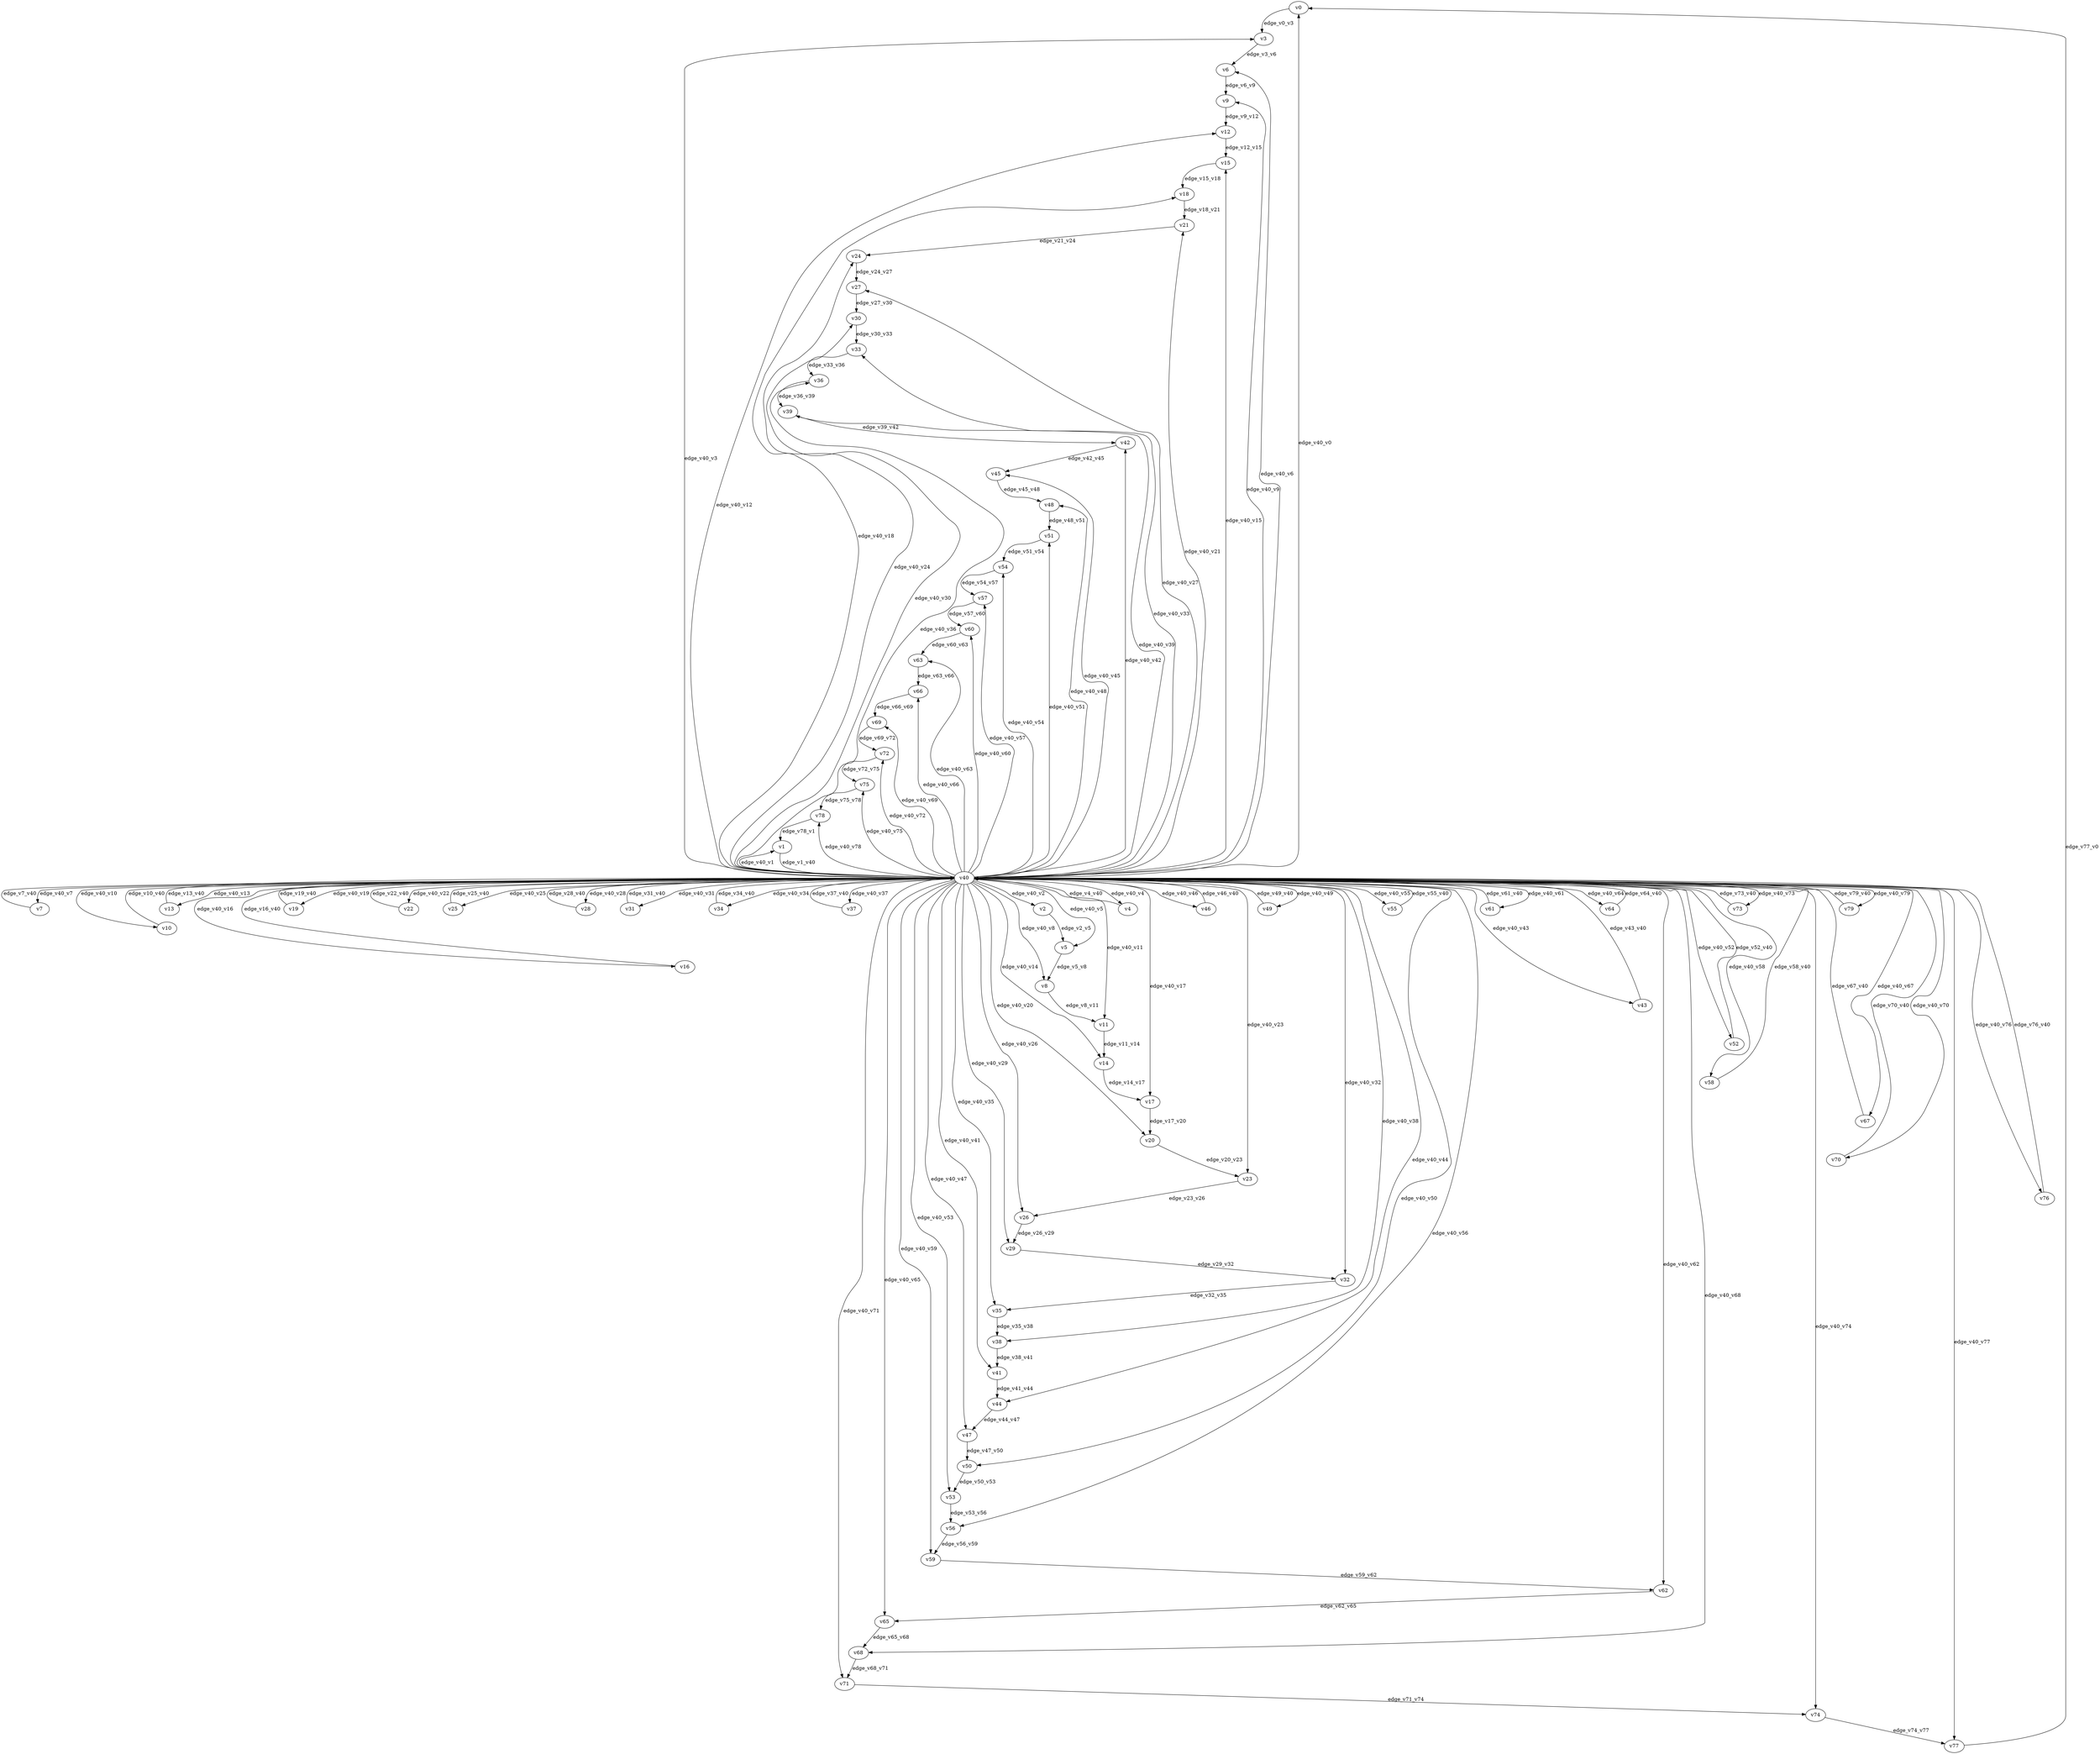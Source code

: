 digraph test119 {
    // Discounted game test case
    // Vertex properties: name [player=X]
    // Edge properties: [weight=Y, discount=Z]

    v0 [name="v0", player=0];
    v1 [name="v1", player=1];
    v2 [name="v2", player=0];
    v3 [name="v3", player=1];
    v4 [name="v4", player=0];
    v5 [name="v5", player=1];
    v6 [name="v6", player=0];
    v7 [name="v7", player=1];
    v8 [name="v8", player=0];
    v9 [name="v9", player=1];
    v10 [name="v10", player=0];
    v11 [name="v11", player=1];
    v12 [name="v12", player=0];
    v13 [name="v13", player=1];
    v14 [name="v14", player=0];
    v15 [name="v15", player=1];
    v16 [name="v16", player=0];
    v17 [name="v17", player=1];
    v18 [name="v18", player=0];
    v19 [name="v19", player=1];
    v20 [name="v20", player=0];
    v21 [name="v21", player=1];
    v22 [name="v22", player=0];
    v23 [name="v23", player=1];
    v24 [name="v24", player=0];
    v25 [name="v25", player=1];
    v26 [name="v26", player=0];
    v27 [name="v27", player=1];
    v28 [name="v28", player=0];
    v29 [name="v29", player=1];
    v30 [name="v30", player=0];
    v31 [name="v31", player=1];
    v32 [name="v32", player=0];
    v33 [name="v33", player=1];
    v34 [name="v34", player=0];
    v35 [name="v35", player=1];
    v36 [name="v36", player=0];
    v37 [name="v37", player=1];
    v38 [name="v38", player=0];
    v39 [name="v39", player=1];
    v40 [name="v40", player=0];
    v41 [name="v41", player=1];
    v42 [name="v42", player=0];
    v43 [name="v43", player=1];
    v44 [name="v44", player=0];
    v45 [name="v45", player=1];
    v46 [name="v46", player=0];
    v47 [name="v47", player=1];
    v48 [name="v48", player=0];
    v49 [name="v49", player=1];
    v50 [name="v50", player=0];
    v51 [name="v51", player=1];
    v52 [name="v52", player=0];
    v53 [name="v53", player=1];
    v54 [name="v54", player=0];
    v55 [name="v55", player=1];
    v56 [name="v56", player=0];
    v57 [name="v57", player=1];
    v58 [name="v58", player=0];
    v59 [name="v59", player=1];
    v60 [name="v60", player=0];
    v61 [name="v61", player=1];
    v62 [name="v62", player=0];
    v63 [name="v63", player=1];
    v64 [name="v64", player=0];
    v65 [name="v65", player=1];
    v66 [name="v66", player=0];
    v67 [name="v67", player=1];
    v68 [name="v68", player=0];
    v69 [name="v69", player=1];
    v70 [name="v70", player=0];
    v71 [name="v71", player=1];
    v72 [name="v72", player=0];
    v73 [name="v73", player=1];
    v74 [name="v74", player=0];
    v75 [name="v75", player=1];
    v76 [name="v76", player=0];
    v77 [name="v77", player=1];
    v78 [name="v78", player=0];
    v79 [name="v79", player=1];

    v40 -> v0 [label="edge_v40_v0", weight=2.63, discount=0.334];
    v40 -> v1 [label="edge_v40_v1", weight=0.87, discount=0.334];
    v1 -> v40 [label="edge_v1_v40", weight=-0.11, discount=0.334];
    v40 -> v2 [label="edge_v40_v2", weight=-0.23, discount=0.334];
    v40 -> v3 [label="edge_v40_v3", weight=1.87, discount=0.334];
    v40 -> v4 [label="edge_v40_v4", weight=9.81, discount=0.334];
    v4 -> v40 [label="edge_v4_v40", weight=9.20, discount=0.334];
    v40 -> v5 [label="edge_v40_v5", weight=3.94, discount=0.334];
    v40 -> v6 [label="edge_v40_v6", weight=-0.50, discount=0.334];
    v40 -> v7 [label="edge_v40_v7", weight=4.06, discount=0.334];
    v7 -> v40 [label="edge_v7_v40", weight=2.40, discount=0.334];
    v40 -> v8 [label="edge_v40_v8", weight=9.55, discount=0.334];
    v40 -> v9 [label="edge_v40_v9", weight=-5.44, discount=0.334];
    v40 -> v10 [label="edge_v40_v10", weight=0.69, discount=0.334];
    v10 -> v40 [label="edge_v10_v40", weight=-1.77, discount=0.334];
    v40 -> v11 [label="edge_v40_v11", weight=2.96, discount=0.334];
    v40 -> v12 [label="edge_v40_v12", weight=-4.28, discount=0.334];
    v40 -> v13 [label="edge_v40_v13", weight=8.86, discount=0.334];
    v13 -> v40 [label="edge_v13_v40", weight=11.24, discount=0.334];
    v40 -> v14 [label="edge_v40_v14", weight=-4.22, discount=0.334];
    v40 -> v15 [label="edge_v40_v15", weight=9.55, discount=0.334];
    v40 -> v16 [label="edge_v40_v16", weight=-5.20, discount=0.334];
    v16 -> v40 [label="edge_v16_v40", weight=-4.27, discount=0.334];
    v40 -> v17 [label="edge_v40_v17", weight=6.62, discount=0.334];
    v40 -> v18 [label="edge_v40_v18", weight=-1.96, discount=0.334];
    v40 -> v19 [label="edge_v40_v19", weight=9.70, discount=0.334];
    v19 -> v40 [label="edge_v19_v40", weight=11.30, discount=0.334];
    v40 -> v20 [label="edge_v40_v20", weight=-4.93, discount=0.334];
    v40 -> v21 [label="edge_v40_v21", weight=0.39, discount=0.334];
    v40 -> v22 [label="edge_v40_v22", weight=9.07, discount=0.334];
    v22 -> v40 [label="edge_v22_v40", weight=7.52, discount=0.334];
    v40 -> v23 [label="edge_v40_v23", weight=6.31, discount=0.334];
    v40 -> v24 [label="edge_v40_v24", weight=-4.74, discount=0.334];
    v40 -> v25 [label="edge_v40_v25", weight=5.88, discount=0.334];
    v25 -> v40 [label="edge_v25_v40", weight=7.70, discount=0.334];
    v40 -> v26 [label="edge_v40_v26", weight=7.53, discount=0.334];
    v40 -> v27 [label="edge_v40_v27", weight=-3.89, discount=0.334];
    v40 -> v28 [label="edge_v40_v28", weight=3.29, discount=0.334];
    v28 -> v40 [label="edge_v28_v40", weight=2.23, discount=0.334];
    v40 -> v29 [label="edge_v40_v29", weight=9.69, discount=0.334];
    v40 -> v30 [label="edge_v40_v30", weight=-4.61, discount=0.334];
    v40 -> v31 [label="edge_v40_v31", weight=2.09, discount=0.334];
    v31 -> v40 [label="edge_v31_v40", weight=4.54, discount=0.334];
    v40 -> v32 [label="edge_v40_v32", weight=7.02, discount=0.334];
    v40 -> v33 [label="edge_v40_v33", weight=-3.21, discount=0.334];
    v40 -> v34 [label="edge_v40_v34", weight=5.38, discount=0.334];
    v34 -> v40 [label="edge_v34_v40", weight=7.04, discount=0.334];
    v40 -> v35 [label="edge_v40_v35", weight=6.08, discount=0.334];
    v40 -> v36 [label="edge_v40_v36", weight=-4.98, discount=0.334];
    v40 -> v37 [label="edge_v40_v37", weight=5.87, discount=0.334];
    v37 -> v40 [label="edge_v37_v40", weight=4.08, discount=0.334];
    v40 -> v38 [label="edge_v40_v38", weight=-0.69, discount=0.334];
    v40 -> v39 [label="edge_v40_v39", weight=0.93, discount=0.334];
    v40 -> v41 [label="edge_v40_v41", weight=1.36, discount=0.334];
    v40 -> v42 [label="edge_v40_v42", weight=3.39, discount=0.334];
    v40 -> v43 [label="edge_v40_v43", weight=-3.32, discount=0.334];
    v43 -> v40 [label="edge_v43_v40", weight=-5.74, discount=0.334];
    v40 -> v44 [label="edge_v40_v44", weight=-3.02, discount=0.334];
    v40 -> v45 [label="edge_v40_v45", weight=-5.37, discount=0.334];
    v40 -> v46 [label="edge_v40_v46", weight=2.21, discount=0.334];
    v46 -> v40 [label="edge_v46_v40", weight=3.45, discount=0.334];
    v40 -> v47 [label="edge_v40_v47", weight=5.16, discount=0.334];
    v40 -> v48 [label="edge_v40_v48", weight=-1.47, discount=0.334];
    v40 -> v49 [label="edge_v40_v49", weight=7.32, discount=0.334];
    v49 -> v40 [label="edge_v49_v40", weight=8.14, discount=0.334];
    v40 -> v50 [label="edge_v40_v50", weight=-1.85, discount=0.334];
    v40 -> v51 [label="edge_v40_v51", weight=5.92, discount=0.334];
    v40 -> v52 [label="edge_v40_v52", weight=-3.54, discount=0.334];
    v52 -> v40 [label="edge_v52_v40", weight=-0.79, discount=0.334];
    v40 -> v53 [label="edge_v40_v53", weight=9.15, discount=0.334];
    v40 -> v54 [label="edge_v40_v54", weight=2.16, discount=0.334];
    v40 -> v55 [label="edge_v40_v55", weight=8.76, discount=0.334];
    v55 -> v40 [label="edge_v55_v40", weight=7.16, discount=0.334];
    v40 -> v56 [label="edge_v40_v56", weight=-3.75, discount=0.334];
    v40 -> v57 [label="edge_v40_v57", weight=0.71, discount=0.334];
    v40 -> v58 [label="edge_v40_v58", weight=0.53, discount=0.334];
    v58 -> v40 [label="edge_v58_v40", weight=-0.28, discount=0.334];
    v40 -> v59 [label="edge_v40_v59", weight=9.38, discount=0.334];
    v40 -> v60 [label="edge_v40_v60", weight=6.93, discount=0.334];
    v40 -> v61 [label="edge_v40_v61", weight=3.92, discount=0.334];
    v61 -> v40 [label="edge_v61_v40", weight=4.63, discount=0.334];
    v40 -> v62 [label="edge_v40_v62", weight=5.12, discount=0.334];
    v40 -> v63 [label="edge_v40_v63", weight=1.36, discount=0.334];
    v40 -> v64 [label="edge_v40_v64", weight=4.21, discount=0.334];
    v64 -> v40 [label="edge_v64_v40", weight=4.92, discount=0.334];
    v40 -> v65 [label="edge_v40_v65", weight=8.22, discount=0.334];
    v40 -> v66 [label="edge_v40_v66", weight=6.39, discount=0.334];
    v40 -> v67 [label="edge_v40_v67", weight=-2.53, discount=0.334];
    v67 -> v40 [label="edge_v67_v40", weight=-2.28, discount=0.334];
    v40 -> v68 [label="edge_v40_v68", weight=2.39, discount=0.334];
    v40 -> v69 [label="edge_v40_v69", weight=-4.96, discount=0.334];
    v40 -> v70 [label="edge_v40_v70", weight=0.49, discount=0.334];
    v70 -> v40 [label="edge_v70_v40", weight=-1.22, discount=0.334];
    v40 -> v71 [label="edge_v40_v71", weight=4.54, discount=0.334];
    v40 -> v72 [label="edge_v40_v72", weight=3.06, discount=0.334];
    v40 -> v73 [label="edge_v40_v73", weight=0.29, discount=0.334];
    v73 -> v40 [label="edge_v73_v40", weight=2.33, discount=0.334];
    v40 -> v74 [label="edge_v40_v74", weight=4.82, discount=0.334];
    v40 -> v75 [label="edge_v40_v75", weight=8.77, discount=0.334];
    v40 -> v76 [label="edge_v40_v76", weight=-0.26, discount=0.334];
    v76 -> v40 [label="edge_v76_v40", weight=-2.76, discount=0.334];
    v40 -> v77 [label="edge_v40_v77", weight=8.37, discount=0.334];
    v40 -> v78 [label="edge_v40_v78", weight=7.96, discount=0.334];
    v40 -> v79 [label="edge_v40_v79", weight=6.63, discount=0.334];
    v79 -> v40 [label="edge_v79_v40", weight=8.59, discount=0.334];
    v0 -> v3 [label="edge_v0_v3", weight=2.74, discount=0.334];
    v2 -> v5 [label="edge_v2_v5", weight=5.63, discount=0.334];
    v3 -> v6 [label="edge_v3_v6", weight=-1.65, discount=0.334];
    v5 -> v8 [label="edge_v5_v8", weight=2.51, discount=0.334];
    v6 -> v9 [label="edge_v6_v9", weight=3.63, discount=0.334];
    v8 -> v11 [label="edge_v8_v11", weight=3.68, discount=0.334];
    v9 -> v12 [label="edge_v9_v12", weight=3.77, discount=0.334];
    v11 -> v14 [label="edge_v11_v14", weight=3.88, discount=0.334];
    v12 -> v15 [label="edge_v12_v15", weight=2.32, discount=0.334];
    v14 -> v17 [label="edge_v14_v17", weight=2.80, discount=0.334];
    v15 -> v18 [label="edge_v15_v18", weight=6.03, discount=0.334];
    v17 -> v20 [label="edge_v17_v20", weight=2.08, discount=0.334];
    v18 -> v21 [label="edge_v18_v21", weight=2.43, discount=0.334];
    v20 -> v23 [label="edge_v20_v23", weight=-1.34, discount=0.334];
    v21 -> v24 [label="edge_v21_v24", weight=-1.75, discount=0.334];
    v23 -> v26 [label="edge_v23_v26", weight=1.06, discount=0.334];
    v24 -> v27 [label="edge_v24_v27", weight=5.96, discount=0.334];
    v26 -> v29 [label="edge_v26_v29", weight=-2.29, discount=0.334];
    v27 -> v30 [label="edge_v27_v30", weight=2.10, discount=0.334];
    v29 -> v32 [label="edge_v29_v32", weight=0.49, discount=0.334];
    v30 -> v33 [label="edge_v30_v33", weight=2.97, discount=0.334];
    v32 -> v35 [label="edge_v32_v35", weight=3.29, discount=0.334];
    v33 -> v36 [label="edge_v33_v36", weight=-1.58, discount=0.334];
    v35 -> v38 [label="edge_v35_v38", weight=6.32, discount=0.334];
    v36 -> v39 [label="edge_v36_v39", weight=-2.99, discount=0.334];
    v38 -> v41 [label="edge_v38_v41", weight=2.35, discount=0.334];
    v39 -> v42 [label="edge_v39_v42", weight=-2.80, discount=0.334];
    v41 -> v44 [label="edge_v41_v44", weight=3.34, discount=0.334];
    v42 -> v45 [label="edge_v42_v45", weight=-1.75, discount=0.334];
    v44 -> v47 [label="edge_v44_v47", weight=-2.74, discount=0.334];
    v45 -> v48 [label="edge_v45_v48", weight=-0.71, discount=0.334];
    v47 -> v50 [label="edge_v47_v50", weight=-0.71, discount=0.334];
    v48 -> v51 [label="edge_v48_v51", weight=6.51, discount=0.334];
    v50 -> v53 [label="edge_v50_v53", weight=2.86, discount=0.334];
    v51 -> v54 [label="edge_v51_v54", weight=-0.28, discount=0.334];
    v53 -> v56 [label="edge_v53_v56", weight=1.19, discount=0.334];
    v54 -> v57 [label="edge_v54_v57", weight=-1.08, discount=0.334];
    v56 -> v59 [label="edge_v56_v59", weight=-2.25, discount=0.334];
    v57 -> v60 [label="edge_v57_v60", weight=-1.73, discount=0.334];
    v59 -> v62 [label="edge_v59_v62", weight=3.56, discount=0.334];
    v60 -> v63 [label="edge_v60_v63", weight=4.46, discount=0.334];
    v62 -> v65 [label="edge_v62_v65", weight=1.45, discount=0.334];
    v63 -> v66 [label="edge_v63_v66", weight=6.22, discount=0.334];
    v65 -> v68 [label="edge_v65_v68", weight=-0.58, discount=0.334];
    v66 -> v69 [label="edge_v66_v69", weight=5.05, discount=0.334];
    v68 -> v71 [label="edge_v68_v71", weight=4.78, discount=0.334];
    v69 -> v72 [label="edge_v69_v72", weight=0.70, discount=0.334];
    v71 -> v74 [label="edge_v71_v74", weight=-2.72, discount=0.334];
    v72 -> v75 [label="edge_v72_v75", weight=-1.20, discount=0.334];
    v74 -> v77 [label="edge_v74_v77", weight=2.36, discount=0.334];
    v75 -> v78 [label="edge_v75_v78", weight=0.13, discount=0.334];
    v77 -> v0 [label="edge_v77_v0", weight=2.07, discount=0.334];
    v78 -> v1 [label="edge_v78_v1", weight=5.12, discount=0.334];
}
